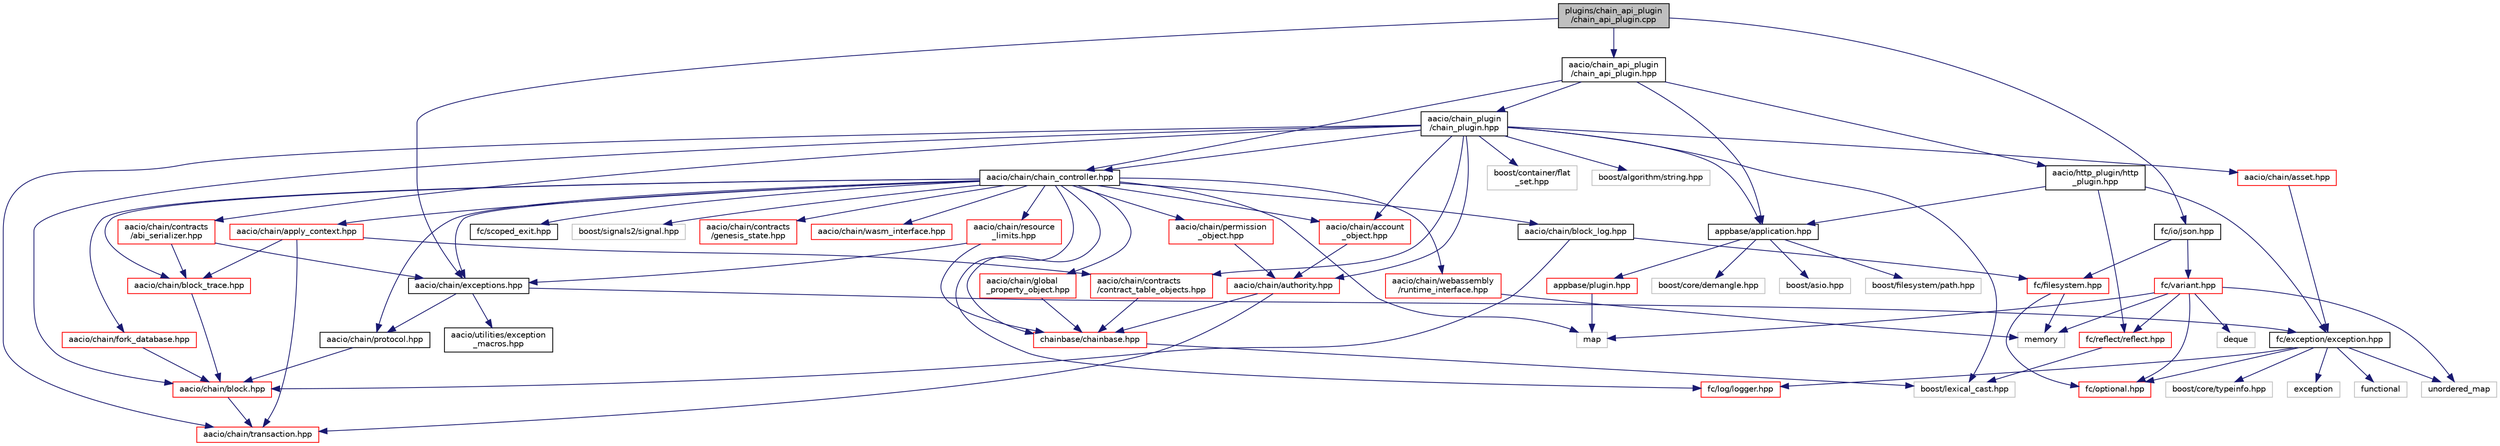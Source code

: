 digraph "plugins/chain_api_plugin/chain_api_plugin.cpp"
{
  edge [fontname="Helvetica",fontsize="10",labelfontname="Helvetica",labelfontsize="10"];
  node [fontname="Helvetica",fontsize="10",shape=record];
  Node0 [label="plugins/chain_api_plugin\l/chain_api_plugin.cpp",height=0.2,width=0.4,color="black", fillcolor="grey75", style="filled", fontcolor="black"];
  Node0 -> Node1 [color="midnightblue",fontsize="10",style="solid"];
  Node1 [label="aacio/chain_api_plugin\l/chain_api_plugin.hpp",height=0.2,width=0.4,color="black", fillcolor="white", style="filled",URL="$chain__api__plugin_8hpp.html"];
  Node1 -> Node2 [color="midnightblue",fontsize="10",style="solid"];
  Node2 [label="aacio/chain_plugin\l/chain_plugin.hpp",height=0.2,width=0.4,color="black", fillcolor="white", style="filled",URL="$chain__plugin_8hpp.html"];
  Node2 -> Node3 [color="midnightblue",fontsize="10",style="solid"];
  Node3 [label="appbase/application.hpp",height=0.2,width=0.4,color="black", fillcolor="white", style="filled",URL="$application_8hpp_source.html"];
  Node3 -> Node4 [color="midnightblue",fontsize="10",style="solid"];
  Node4 [label="appbase/plugin.hpp",height=0.2,width=0.4,color="red", fillcolor="white", style="filled",URL="$plugin_8hpp_source.html"];
  Node4 -> Node9 [color="midnightblue",fontsize="10",style="solid"];
  Node9 [label="map",height=0.2,width=0.4,color="grey75", fillcolor="white", style="filled"];
  Node3 -> Node10 [color="midnightblue",fontsize="10",style="solid"];
  Node10 [label="boost/filesystem/path.hpp",height=0.2,width=0.4,color="grey75", fillcolor="white", style="filled"];
  Node3 -> Node11 [color="midnightblue",fontsize="10",style="solid"];
  Node11 [label="boost/core/demangle.hpp",height=0.2,width=0.4,color="grey75", fillcolor="white", style="filled"];
  Node3 -> Node12 [color="midnightblue",fontsize="10",style="solid"];
  Node12 [label="boost/asio.hpp",height=0.2,width=0.4,color="grey75", fillcolor="white", style="filled"];
  Node2 -> Node13 [color="midnightblue",fontsize="10",style="solid"];
  Node13 [label="aacio/chain/asset.hpp",height=0.2,width=0.4,color="red", fillcolor="white", style="filled",URL="$libraries_2chain_2include_2aacio_2chain_2asset_8hpp.html"];
  Node13 -> Node14 [color="midnightblue",fontsize="10",style="solid"];
  Node14 [label="fc/exception/exception.hpp",height=0.2,width=0.4,color="black", fillcolor="white", style="filled",URL="$exception_8hpp.html",tooltip="Defines exception&#39;s used by fc. "];
  Node14 -> Node15 [color="midnightblue",fontsize="10",style="solid"];
  Node15 [label="fc/log/logger.hpp",height=0.2,width=0.4,color="red", fillcolor="white", style="filled",URL="$logger_8hpp_source.html"];
  Node14 -> Node23 [color="midnightblue",fontsize="10",style="solid"];
  Node23 [label="fc/optional.hpp",height=0.2,width=0.4,color="red", fillcolor="white", style="filled",URL="$libraries_2fc_2include_2fc_2optional_8hpp_source.html"];
  Node14 -> Node54 [color="midnightblue",fontsize="10",style="solid"];
  Node54 [label="exception",height=0.2,width=0.4,color="grey75", fillcolor="white", style="filled"];
  Node14 -> Node55 [color="midnightblue",fontsize="10",style="solid"];
  Node55 [label="functional",height=0.2,width=0.4,color="grey75", fillcolor="white", style="filled"];
  Node14 -> Node47 [color="midnightblue",fontsize="10",style="solid"];
  Node47 [label="unordered_map",height=0.2,width=0.4,color="grey75", fillcolor="white", style="filled"];
  Node14 -> Node56 [color="midnightblue",fontsize="10",style="solid"];
  Node56 [label="boost/core/typeinfo.hpp",height=0.2,width=0.4,color="grey75", fillcolor="white", style="filled"];
  Node2 -> Node130 [color="midnightblue",fontsize="10",style="solid"];
  Node130 [label="aacio/chain/authority.hpp",height=0.2,width=0.4,color="red", fillcolor="white", style="filled",URL="$authority_8hpp.html"];
  Node130 -> Node60 [color="midnightblue",fontsize="10",style="solid"];
  Node60 [label="chainbase/chainbase.hpp",height=0.2,width=0.4,color="red", fillcolor="white", style="filled",URL="$chainbase_8hpp_source.html"];
  Node60 -> Node28 [color="midnightblue",fontsize="10",style="solid"];
  Node28 [label="boost/lexical_cast.hpp",height=0.2,width=0.4,color="grey75", fillcolor="white", style="filled"];
  Node130 -> Node131 [color="midnightblue",fontsize="10",style="solid"];
  Node131 [label="aacio/chain/transaction.hpp",height=0.2,width=0.4,color="red", fillcolor="white", style="filled",URL="$libraries_2chain_2include_2aacio_2chain_2transaction_8hpp.html"];
  Node2 -> Node153 [color="midnightblue",fontsize="10",style="solid"];
  Node153 [label="aacio/chain/account\l_object.hpp",height=0.2,width=0.4,color="red", fillcolor="white", style="filled",URL="$account__object_8hpp.html"];
  Node153 -> Node130 [color="midnightblue",fontsize="10",style="solid"];
  Node2 -> Node162 [color="midnightblue",fontsize="10",style="solid"];
  Node162 [label="aacio/chain/block.hpp",height=0.2,width=0.4,color="red", fillcolor="white", style="filled",URL="$block_8hpp.html"];
  Node162 -> Node131 [color="midnightblue",fontsize="10",style="solid"];
  Node2 -> Node164 [color="midnightblue",fontsize="10",style="solid"];
  Node164 [label="aacio/chain/chain_controller.hpp",height=0.2,width=0.4,color="black", fillcolor="white", style="filled",URL="$chain__controller_8hpp.html"];
  Node164 -> Node165 [color="midnightblue",fontsize="10",style="solid"];
  Node165 [label="aacio/chain/global\l_property_object.hpp",height=0.2,width=0.4,color="red", fillcolor="white", style="filled",URL="$global__property__object_8hpp.html"];
  Node165 -> Node60 [color="midnightblue",fontsize="10",style="solid"];
  Node164 -> Node153 [color="midnightblue",fontsize="10",style="solid"];
  Node164 -> Node168 [color="midnightblue",fontsize="10",style="solid"];
  Node168 [label="aacio/chain/permission\l_object.hpp",height=0.2,width=0.4,color="red", fillcolor="white", style="filled",URL="$permission__object_8hpp.html"];
  Node168 -> Node130 [color="midnightblue",fontsize="10",style="solid"];
  Node164 -> Node169 [color="midnightblue",fontsize="10",style="solid"];
  Node169 [label="aacio/chain/fork_database.hpp",height=0.2,width=0.4,color="red", fillcolor="white", style="filled",URL="$fork__database_8hpp.html"];
  Node169 -> Node162 [color="midnightblue",fontsize="10",style="solid"];
  Node164 -> Node171 [color="midnightblue",fontsize="10",style="solid"];
  Node171 [label="aacio/chain/block_log.hpp",height=0.2,width=0.4,color="black", fillcolor="white", style="filled",URL="$block__log_8hpp.html"];
  Node171 -> Node99 [color="midnightblue",fontsize="10",style="solid"];
  Node99 [label="fc/filesystem.hpp",height=0.2,width=0.4,color="red", fillcolor="white", style="filled",URL="$filesystem_8hpp_source.html"];
  Node99 -> Node45 [color="midnightblue",fontsize="10",style="solid"];
  Node45 [label="memory",height=0.2,width=0.4,color="grey75", fillcolor="white", style="filled"];
  Node99 -> Node23 [color="midnightblue",fontsize="10",style="solid"];
  Node171 -> Node162 [color="midnightblue",fontsize="10",style="solid"];
  Node164 -> Node172 [color="midnightblue",fontsize="10",style="solid"];
  Node172 [label="aacio/chain/block_trace.hpp",height=0.2,width=0.4,color="red", fillcolor="white", style="filled",URL="$block__trace_8hpp.html"];
  Node172 -> Node162 [color="midnightblue",fontsize="10",style="solid"];
  Node164 -> Node60 [color="midnightblue",fontsize="10",style="solid"];
  Node164 -> Node174 [color="midnightblue",fontsize="10",style="solid"];
  Node174 [label="fc/scoped_exit.hpp",height=0.2,width=0.4,color="black", fillcolor="white", style="filled",URL="$scoped__exit_8hpp_source.html"];
  Node164 -> Node175 [color="midnightblue",fontsize="10",style="solid"];
  Node175 [label="boost/signals2/signal.hpp",height=0.2,width=0.4,color="grey75", fillcolor="white", style="filled"];
  Node164 -> Node176 [color="midnightblue",fontsize="10",style="solid"];
  Node176 [label="aacio/chain/protocol.hpp",height=0.2,width=0.4,color="black", fillcolor="white", style="filled",URL="$libraries_2chain_2include_2aacio_2chain_2protocol_8hpp.html"];
  Node176 -> Node162 [color="midnightblue",fontsize="10",style="solid"];
  Node164 -> Node177 [color="midnightblue",fontsize="10",style="solid"];
  Node177 [label="aacio/chain/apply_context.hpp",height=0.2,width=0.4,color="red", fillcolor="white", style="filled",URL="$apply__context_8hpp.html"];
  Node177 -> Node172 [color="midnightblue",fontsize="10",style="solid"];
  Node177 -> Node131 [color="midnightblue",fontsize="10",style="solid"];
  Node177 -> Node179 [color="midnightblue",fontsize="10",style="solid"];
  Node179 [label="aacio/chain/contracts\l/contract_table_objects.hpp",height=0.2,width=0.4,color="red", fillcolor="white", style="filled",URL="$contract__table__objects_8hpp.html"];
  Node179 -> Node60 [color="midnightblue",fontsize="10",style="solid"];
  Node164 -> Node183 [color="midnightblue",fontsize="10",style="solid"];
  Node183 [label="aacio/chain/exceptions.hpp",height=0.2,width=0.4,color="black", fillcolor="white", style="filled",URL="$exceptions_8hpp.html"];
  Node183 -> Node14 [color="midnightblue",fontsize="10",style="solid"];
  Node183 -> Node176 [color="midnightblue",fontsize="10",style="solid"];
  Node183 -> Node184 [color="midnightblue",fontsize="10",style="solid"];
  Node184 [label="aacio/utilities/exception\l_macros.hpp",height=0.2,width=0.4,color="black", fillcolor="white", style="filled",URL="$exception__macros_8hpp.html"];
  Node164 -> Node185 [color="midnightblue",fontsize="10",style="solid"];
  Node185 [label="aacio/chain/contracts\l/genesis_state.hpp",height=0.2,width=0.4,color="red", fillcolor="white", style="filled",URL="$genesis__state_8hpp.html"];
  Node164 -> Node187 [color="midnightblue",fontsize="10",style="solid"];
  Node187 [label="aacio/chain/resource\l_limits.hpp",height=0.2,width=0.4,color="red", fillcolor="white", style="filled",URL="$resource__limits_8hpp_source.html"];
  Node187 -> Node183 [color="midnightblue",fontsize="10",style="solid"];
  Node187 -> Node60 [color="midnightblue",fontsize="10",style="solid"];
  Node164 -> Node134 [color="midnightblue",fontsize="10",style="solid"];
  Node134 [label="aacio/chain/wasm_interface.hpp",height=0.2,width=0.4,color="red", fillcolor="white", style="filled",URL="$wasm__interface_8hpp_source.html"];
  Node164 -> Node188 [color="midnightblue",fontsize="10",style="solid"];
  Node188 [label="aacio/chain/webassembly\l/runtime_interface.hpp",height=0.2,width=0.4,color="red", fillcolor="white", style="filled",URL="$runtime__interface_8hpp_source.html"];
  Node188 -> Node45 [color="midnightblue",fontsize="10",style="solid"];
  Node164 -> Node15 [color="midnightblue",fontsize="10",style="solid"];
  Node164 -> Node9 [color="midnightblue",fontsize="10",style="solid"];
  Node2 -> Node179 [color="midnightblue",fontsize="10",style="solid"];
  Node2 -> Node131 [color="midnightblue",fontsize="10",style="solid"];
  Node2 -> Node189 [color="midnightblue",fontsize="10",style="solid"];
  Node189 [label="aacio/chain/contracts\l/abi_serializer.hpp",height=0.2,width=0.4,color="red", fillcolor="white", style="filled",URL="$abi__serializer_8hpp.html"];
  Node189 -> Node172 [color="midnightblue",fontsize="10",style="solid"];
  Node189 -> Node183 [color="midnightblue",fontsize="10",style="solid"];
  Node2 -> Node38 [color="midnightblue",fontsize="10",style="solid"];
  Node38 [label="boost/container/flat\l_set.hpp",height=0.2,width=0.4,color="grey75", fillcolor="white", style="filled"];
  Node2 -> Node190 [color="midnightblue",fontsize="10",style="solid"];
  Node190 [label="boost/algorithm/string.hpp",height=0.2,width=0.4,color="grey75", fillcolor="white", style="filled"];
  Node2 -> Node28 [color="midnightblue",fontsize="10",style="solid"];
  Node1 -> Node191 [color="midnightblue",fontsize="10",style="solid"];
  Node191 [label="aacio/http_plugin/http\l_plugin.hpp",height=0.2,width=0.4,color="black", fillcolor="white", style="filled",URL="$http__plugin_8hpp.html"];
  Node191 -> Node3 [color="midnightblue",fontsize="10",style="solid"];
  Node191 -> Node14 [color="midnightblue",fontsize="10",style="solid"];
  Node191 -> Node27 [color="midnightblue",fontsize="10",style="solid"];
  Node27 [label="fc/reflect/reflect.hpp",height=0.2,width=0.4,color="red", fillcolor="white", style="filled",URL="$libraries_2fc_2include_2fc_2reflect_2reflect_8hpp_source.html"];
  Node27 -> Node28 [color="midnightblue",fontsize="10",style="solid"];
  Node1 -> Node3 [color="midnightblue",fontsize="10",style="solid"];
  Node1 -> Node164 [color="midnightblue",fontsize="10",style="solid"];
  Node0 -> Node183 [color="midnightblue",fontsize="10",style="solid"];
  Node0 -> Node192 [color="midnightblue",fontsize="10",style="solid"];
  Node192 [label="fc/io/json.hpp",height=0.2,width=0.4,color="black", fillcolor="white", style="filled",URL="$json_8hpp_source.html"];
  Node192 -> Node44 [color="midnightblue",fontsize="10",style="solid"];
  Node44 [label="fc/variant.hpp",height=0.2,width=0.4,color="red", fillcolor="white", style="filled",URL="$variant_8hpp_source.html"];
  Node44 -> Node35 [color="midnightblue",fontsize="10",style="solid"];
  Node35 [label="deque",height=0.2,width=0.4,color="grey75", fillcolor="white", style="filled"];
  Node44 -> Node9 [color="midnightblue",fontsize="10",style="solid"];
  Node44 -> Node45 [color="midnightblue",fontsize="10",style="solid"];
  Node44 -> Node47 [color="midnightblue",fontsize="10",style="solid"];
  Node44 -> Node23 [color="midnightblue",fontsize="10",style="solid"];
  Node44 -> Node27 [color="midnightblue",fontsize="10",style="solid"];
  Node192 -> Node99 [color="midnightblue",fontsize="10",style="solid"];
}
